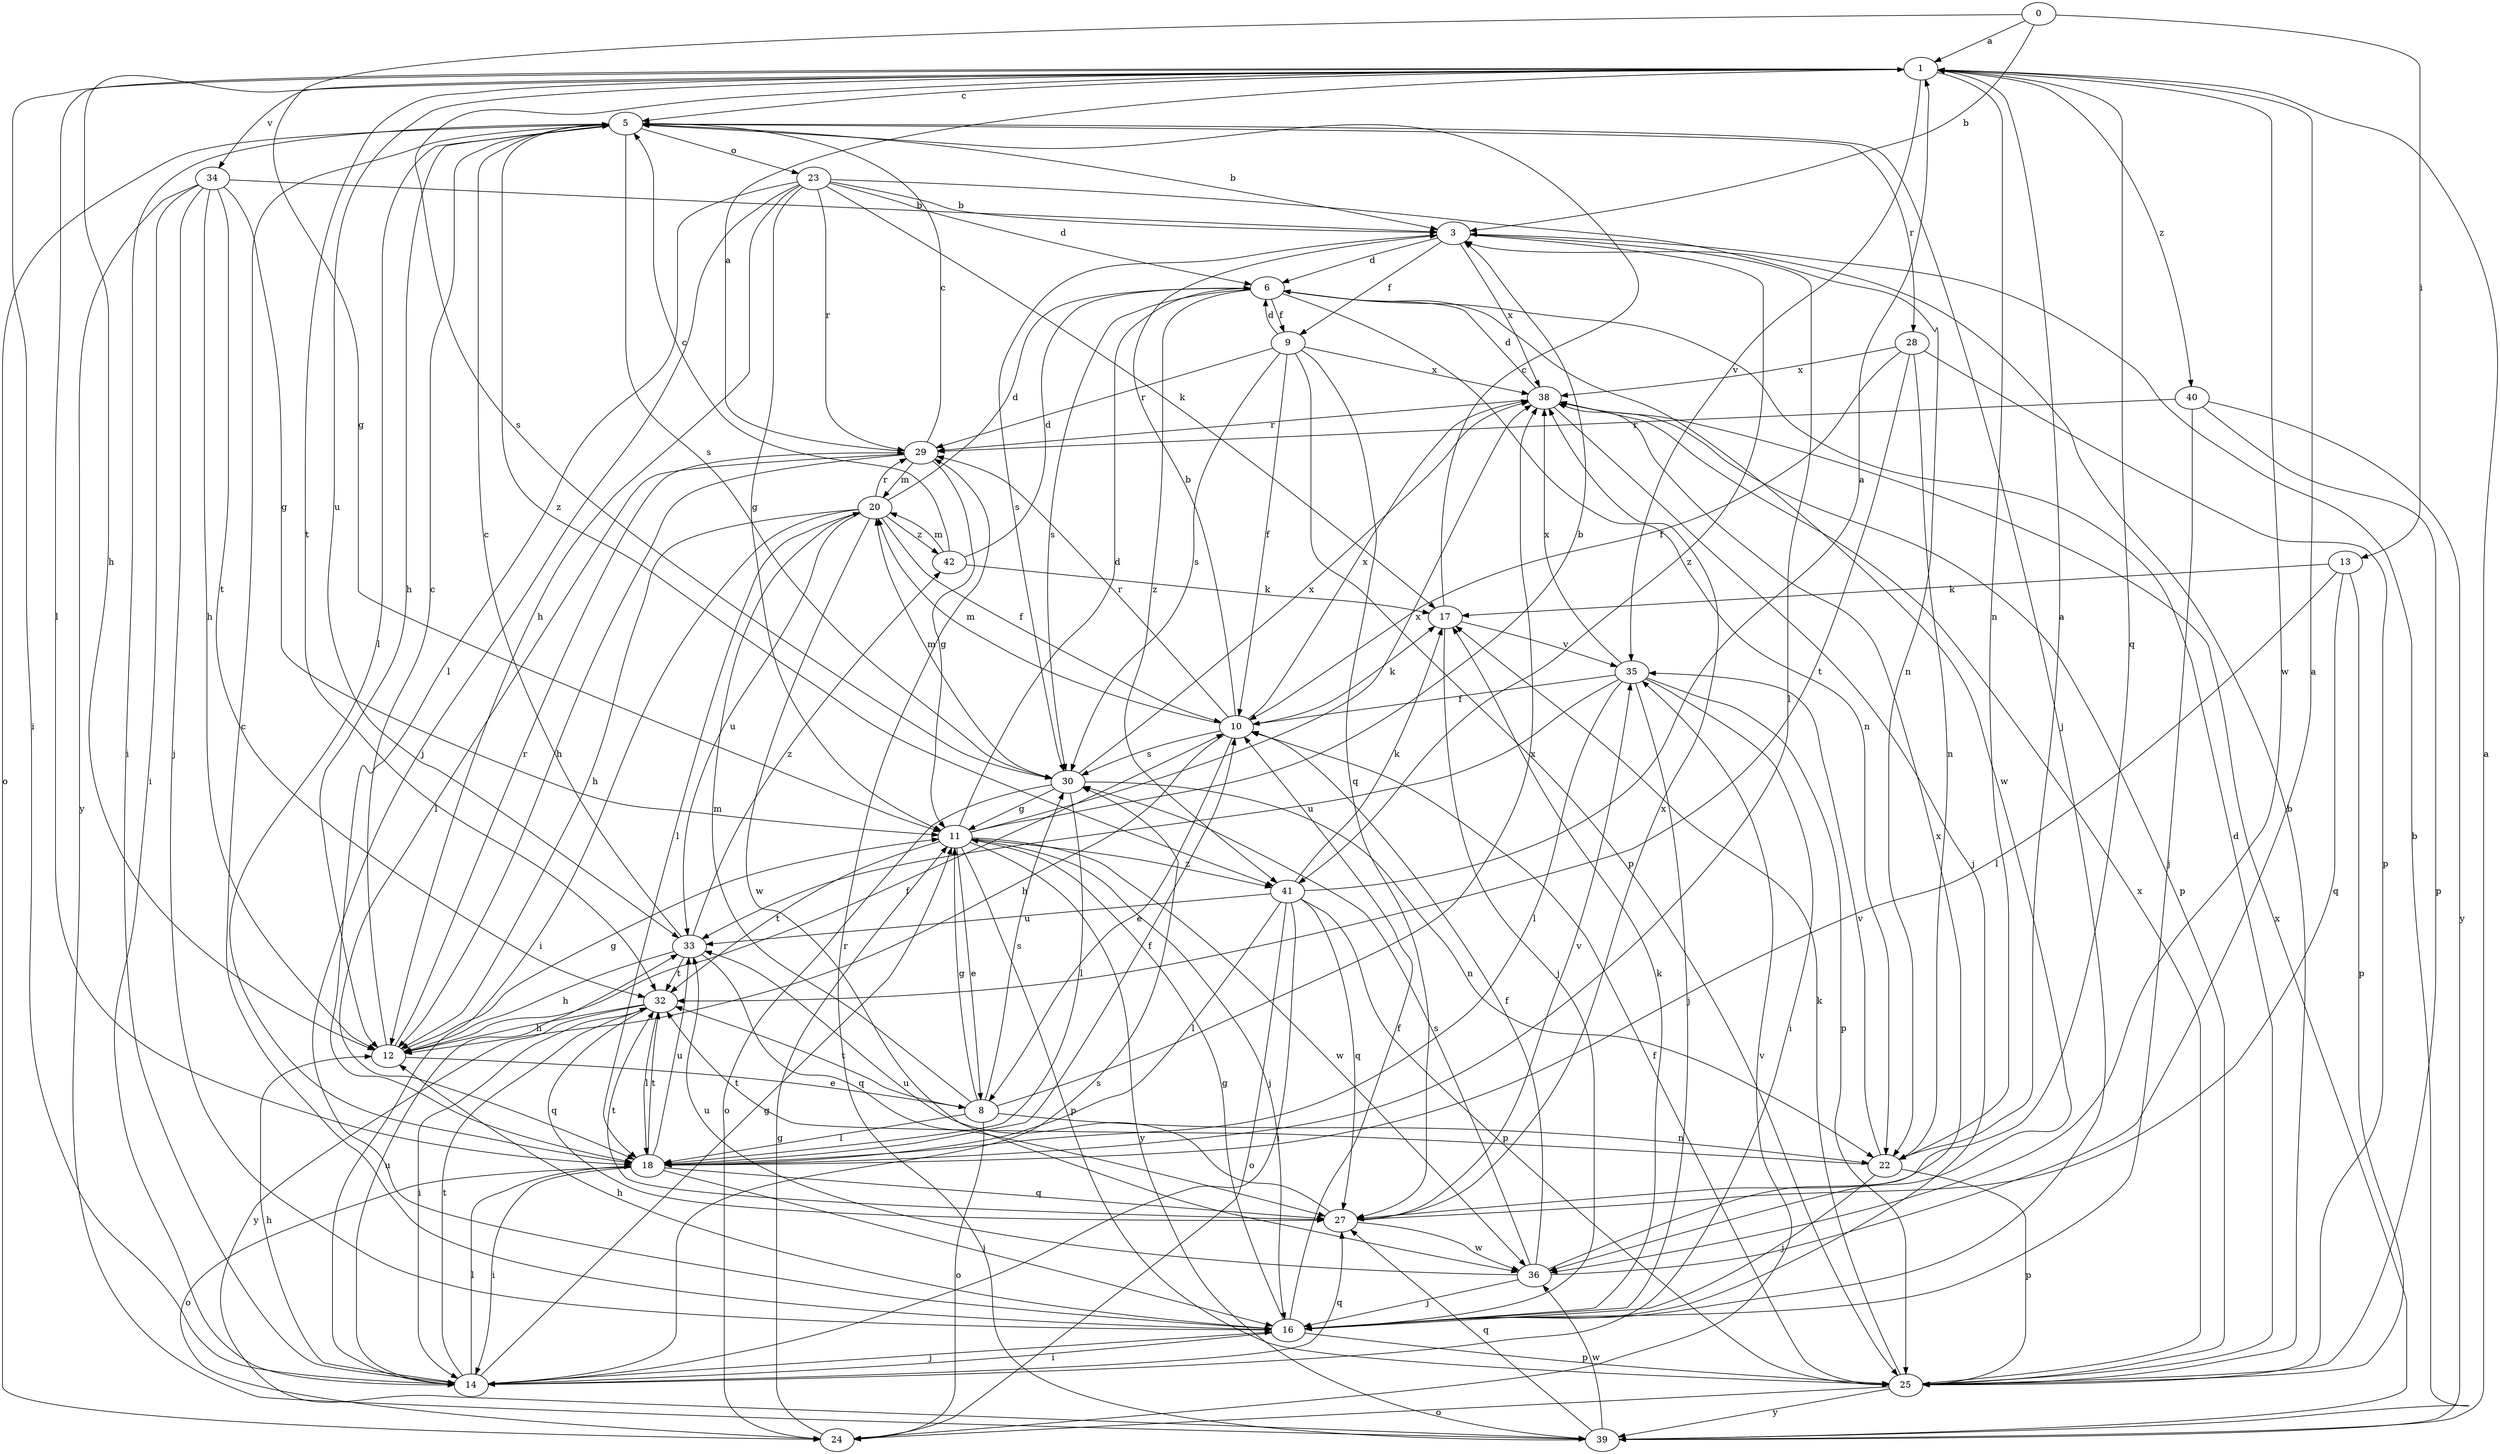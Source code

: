 strict digraph  {
0;
1;
3;
5;
6;
8;
9;
10;
11;
12;
13;
14;
16;
17;
18;
20;
22;
23;
24;
25;
27;
28;
29;
30;
32;
33;
34;
35;
36;
38;
39;
40;
41;
42;
0 -> 1  [label=a];
0 -> 3  [label=b];
0 -> 11  [label=g];
0 -> 13  [label=i];
1 -> 5  [label=c];
1 -> 12  [label=h];
1 -> 14  [label=i];
1 -> 18  [label=l];
1 -> 22  [label=n];
1 -> 27  [label=q];
1 -> 30  [label=s];
1 -> 32  [label=t];
1 -> 33  [label=u];
1 -> 34  [label=v];
1 -> 35  [label=v];
1 -> 36  [label=w];
1 -> 40  [label=z];
3 -> 6  [label=d];
3 -> 9  [label=f];
3 -> 18  [label=l];
3 -> 30  [label=s];
3 -> 38  [label=x];
3 -> 41  [label=z];
5 -> 3  [label=b];
5 -> 12  [label=h];
5 -> 14  [label=i];
5 -> 16  [label=j];
5 -> 18  [label=l];
5 -> 23  [label=o];
5 -> 24  [label=o];
5 -> 28  [label=r];
5 -> 30  [label=s];
5 -> 41  [label=z];
6 -> 9  [label=f];
6 -> 22  [label=n];
6 -> 30  [label=s];
6 -> 36  [label=w];
6 -> 41  [label=z];
8 -> 11  [label=g];
8 -> 18  [label=l];
8 -> 20  [label=m];
8 -> 22  [label=n];
8 -> 24  [label=o];
8 -> 30  [label=s];
8 -> 32  [label=t];
8 -> 38  [label=x];
9 -> 6  [label=d];
9 -> 10  [label=f];
9 -> 25  [label=p];
9 -> 27  [label=q];
9 -> 29  [label=r];
9 -> 30  [label=s];
9 -> 38  [label=x];
10 -> 3  [label=b];
10 -> 8  [label=e];
10 -> 12  [label=h];
10 -> 17  [label=k];
10 -> 20  [label=m];
10 -> 29  [label=r];
10 -> 30  [label=s];
10 -> 38  [label=x];
11 -> 3  [label=b];
11 -> 6  [label=d];
11 -> 8  [label=e];
11 -> 16  [label=j];
11 -> 25  [label=p];
11 -> 32  [label=t];
11 -> 36  [label=w];
11 -> 38  [label=x];
11 -> 39  [label=y];
11 -> 41  [label=z];
12 -> 5  [label=c];
12 -> 8  [label=e];
12 -> 10  [label=f];
12 -> 11  [label=g];
12 -> 29  [label=r];
13 -> 17  [label=k];
13 -> 18  [label=l];
13 -> 25  [label=p];
13 -> 27  [label=q];
14 -> 11  [label=g];
14 -> 12  [label=h];
14 -> 16  [label=j];
14 -> 18  [label=l];
14 -> 27  [label=q];
14 -> 30  [label=s];
14 -> 32  [label=t];
14 -> 33  [label=u];
16 -> 5  [label=c];
16 -> 10  [label=f];
16 -> 11  [label=g];
16 -> 12  [label=h];
16 -> 14  [label=i];
16 -> 17  [label=k];
16 -> 25  [label=p];
17 -> 5  [label=c];
17 -> 16  [label=j];
17 -> 35  [label=v];
18 -> 10  [label=f];
18 -> 14  [label=i];
18 -> 16  [label=j];
18 -> 24  [label=o];
18 -> 27  [label=q];
18 -> 32  [label=t];
18 -> 33  [label=u];
20 -> 6  [label=d];
20 -> 10  [label=f];
20 -> 12  [label=h];
20 -> 14  [label=i];
20 -> 18  [label=l];
20 -> 29  [label=r];
20 -> 33  [label=u];
20 -> 36  [label=w];
20 -> 42  [label=z];
22 -> 1  [label=a];
22 -> 16  [label=j];
22 -> 25  [label=p];
22 -> 32  [label=t];
22 -> 35  [label=v];
23 -> 3  [label=b];
23 -> 6  [label=d];
23 -> 11  [label=g];
23 -> 12  [label=h];
23 -> 16  [label=j];
23 -> 17  [label=k];
23 -> 18  [label=l];
23 -> 22  [label=n];
23 -> 29  [label=r];
24 -> 11  [label=g];
24 -> 35  [label=v];
25 -> 3  [label=b];
25 -> 6  [label=d];
25 -> 10  [label=f];
25 -> 17  [label=k];
25 -> 24  [label=o];
25 -> 38  [label=x];
25 -> 39  [label=y];
27 -> 32  [label=t];
27 -> 33  [label=u];
27 -> 35  [label=v];
27 -> 36  [label=w];
27 -> 38  [label=x];
28 -> 10  [label=f];
28 -> 22  [label=n];
28 -> 25  [label=p];
28 -> 32  [label=t];
28 -> 38  [label=x];
29 -> 1  [label=a];
29 -> 5  [label=c];
29 -> 11  [label=g];
29 -> 12  [label=h];
29 -> 18  [label=l];
29 -> 20  [label=m];
30 -> 11  [label=g];
30 -> 18  [label=l];
30 -> 20  [label=m];
30 -> 22  [label=n];
30 -> 24  [label=o];
30 -> 38  [label=x];
32 -> 12  [label=h];
32 -> 14  [label=i];
32 -> 18  [label=l];
32 -> 27  [label=q];
32 -> 39  [label=y];
33 -> 5  [label=c];
33 -> 12  [label=h];
33 -> 27  [label=q];
33 -> 32  [label=t];
33 -> 42  [label=z];
34 -> 3  [label=b];
34 -> 11  [label=g];
34 -> 12  [label=h];
34 -> 14  [label=i];
34 -> 16  [label=j];
34 -> 32  [label=t];
34 -> 39  [label=y];
35 -> 10  [label=f];
35 -> 14  [label=i];
35 -> 16  [label=j];
35 -> 18  [label=l];
35 -> 25  [label=p];
35 -> 33  [label=u];
35 -> 38  [label=x];
36 -> 1  [label=a];
36 -> 10  [label=f];
36 -> 16  [label=j];
36 -> 30  [label=s];
36 -> 33  [label=u];
36 -> 38  [label=x];
38 -> 6  [label=d];
38 -> 16  [label=j];
38 -> 25  [label=p];
38 -> 29  [label=r];
39 -> 1  [label=a];
39 -> 3  [label=b];
39 -> 27  [label=q];
39 -> 29  [label=r];
39 -> 36  [label=w];
39 -> 38  [label=x];
40 -> 16  [label=j];
40 -> 25  [label=p];
40 -> 29  [label=r];
40 -> 39  [label=y];
41 -> 1  [label=a];
41 -> 14  [label=i];
41 -> 17  [label=k];
41 -> 18  [label=l];
41 -> 24  [label=o];
41 -> 25  [label=p];
41 -> 27  [label=q];
41 -> 33  [label=u];
42 -> 5  [label=c];
42 -> 6  [label=d];
42 -> 17  [label=k];
42 -> 20  [label=m];
}
